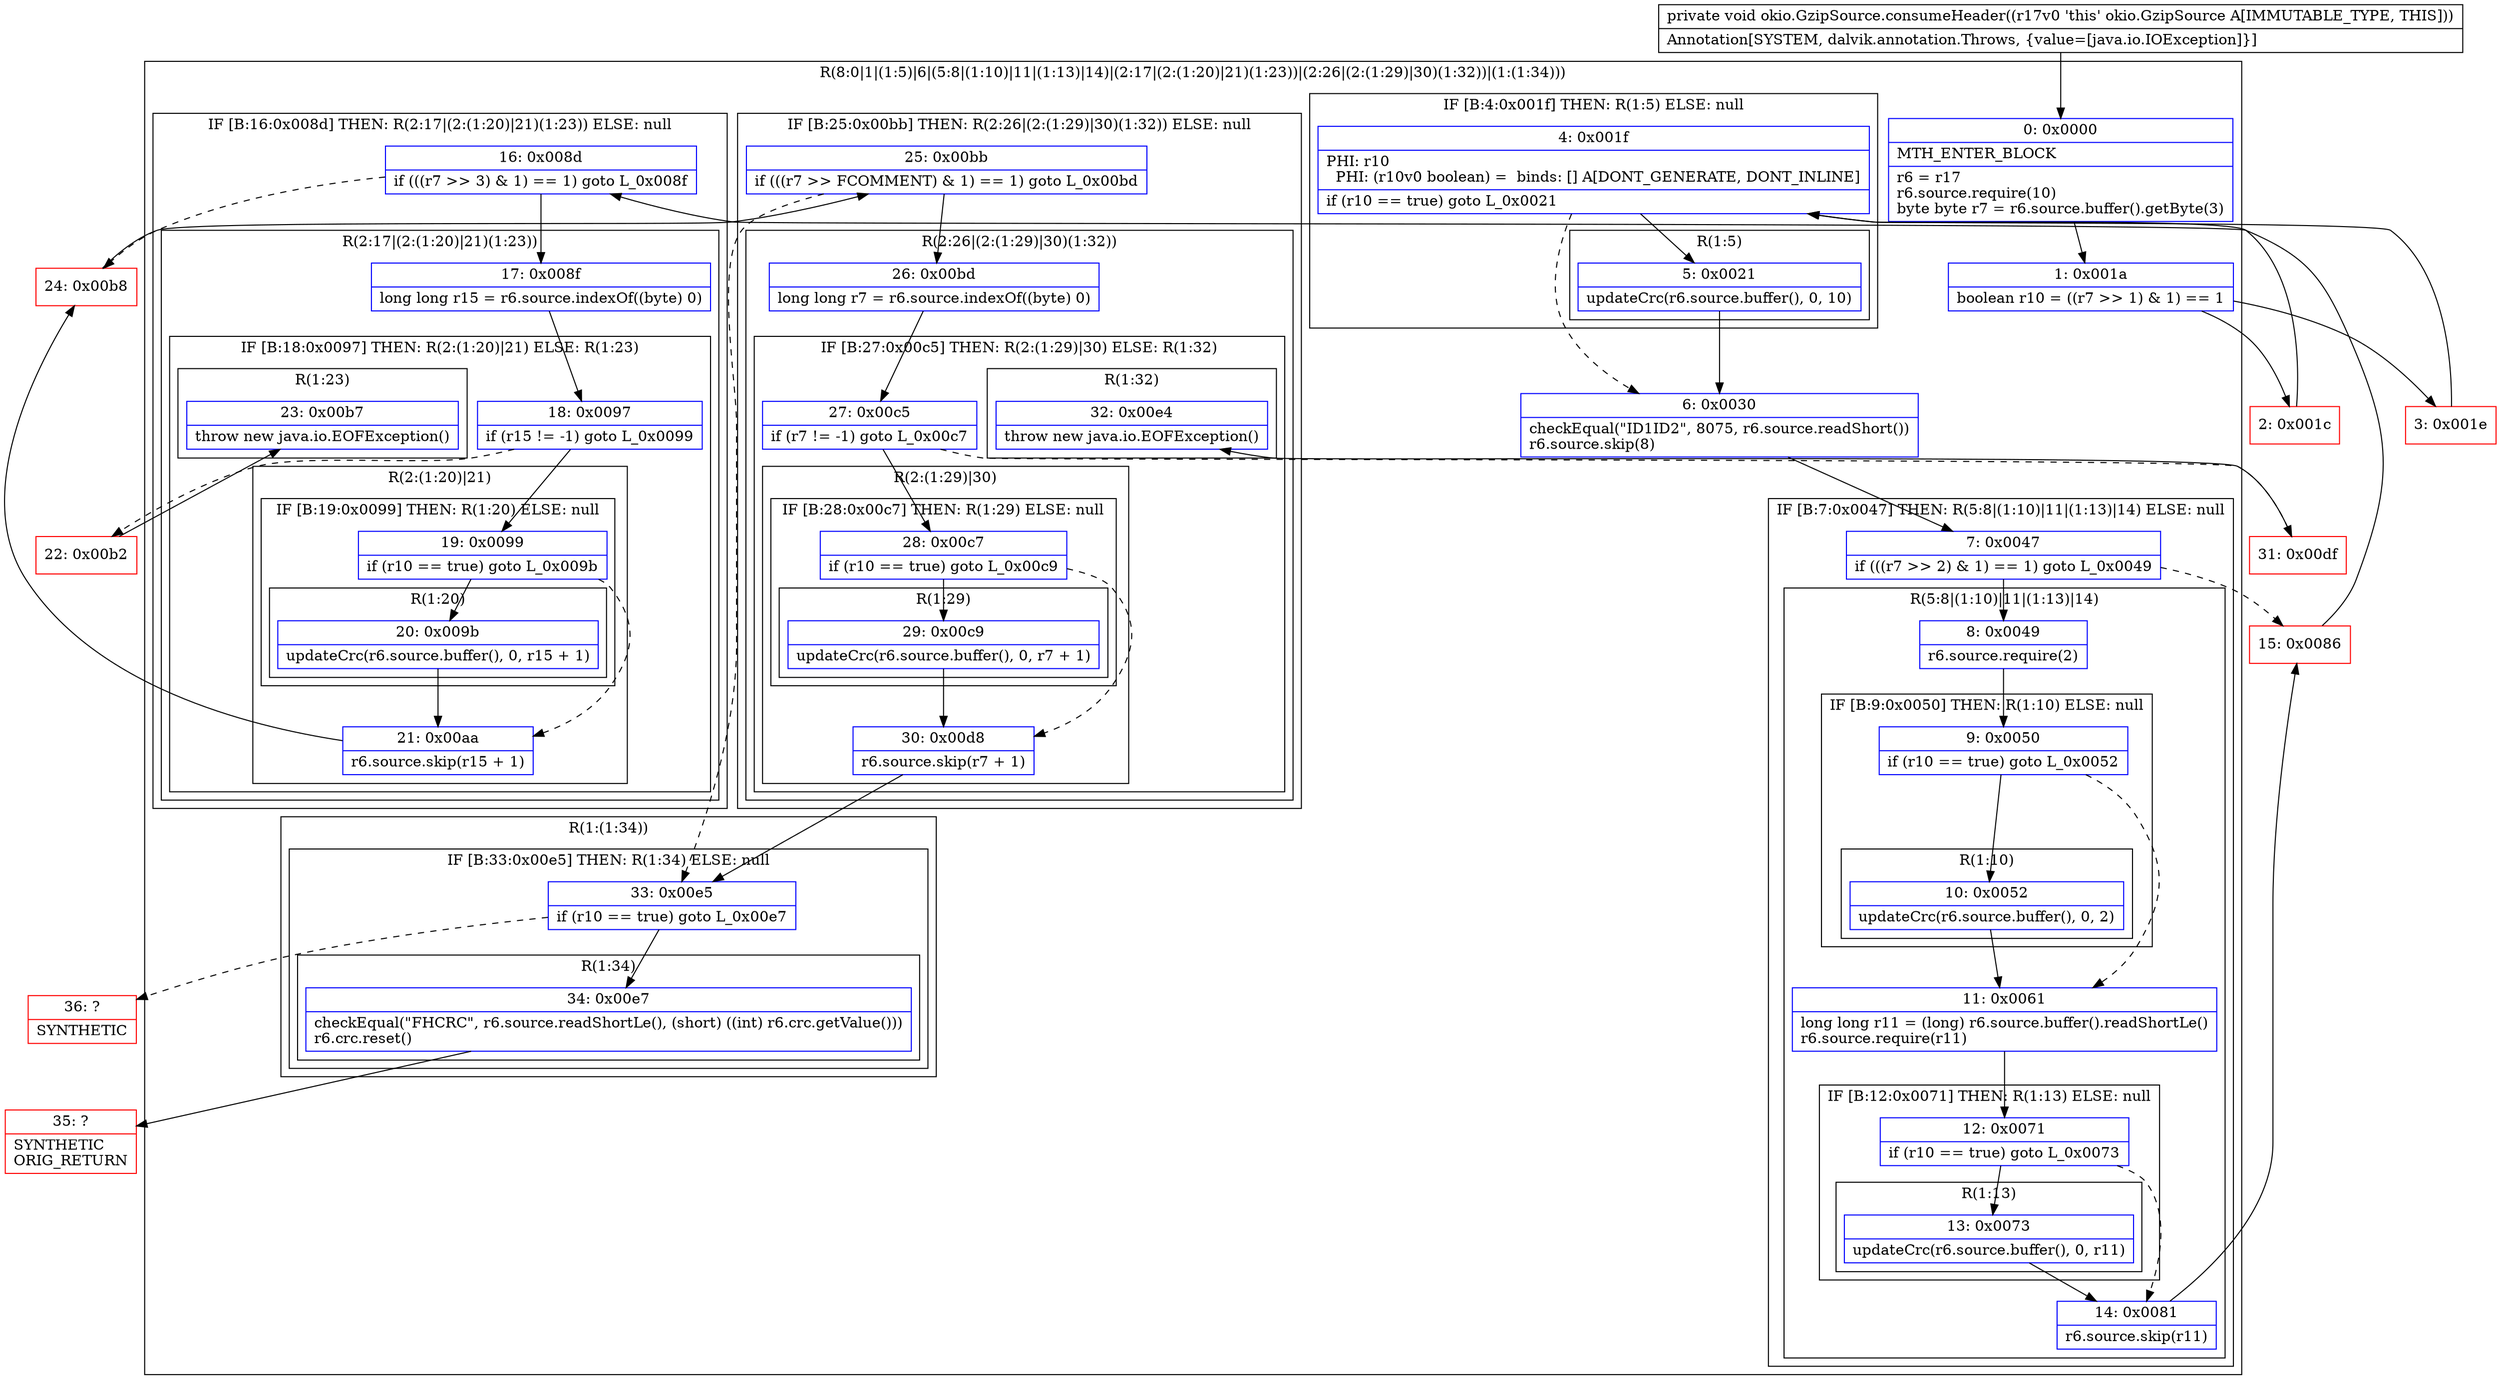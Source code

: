digraph "CFG forokio.GzipSource.consumeHeader()V" {
subgraph cluster_Region_1136262327 {
label = "R(8:0|1|(1:5)|6|(5:8|(1:10)|11|(1:13)|14)|(2:17|(2:(1:20)|21)(1:23))|(2:26|(2:(1:29)|30)(1:32))|(1:(1:34)))";
node [shape=record,color=blue];
Node_0 [shape=record,label="{0\:\ 0x0000|MTH_ENTER_BLOCK\l|r6 = r17\lr6.source.require(10)\lbyte byte r7 = r6.source.buffer().getByte(3)\l}"];
Node_1 [shape=record,label="{1\:\ 0x001a|boolean r10 = ((r7 \>\> 1) & 1) == 1\l}"];
subgraph cluster_IfRegion_23986708 {
label = "IF [B:4:0x001f] THEN: R(1:5) ELSE: null";
node [shape=record,color=blue];
Node_4 [shape=record,label="{4\:\ 0x001f|PHI: r10 \l  PHI: (r10v0 boolean) =  binds: [] A[DONT_GENERATE, DONT_INLINE]\l|if (r10 == true) goto L_0x0021\l}"];
subgraph cluster_Region_974602478 {
label = "R(1:5)";
node [shape=record,color=blue];
Node_5 [shape=record,label="{5\:\ 0x0021|updateCrc(r6.source.buffer(), 0, 10)\l}"];
}
}
Node_6 [shape=record,label="{6\:\ 0x0030|checkEqual(\"ID1ID2\", 8075, r6.source.readShort())\lr6.source.skip(8)\l}"];
subgraph cluster_IfRegion_428957882 {
label = "IF [B:7:0x0047] THEN: R(5:8|(1:10)|11|(1:13)|14) ELSE: null";
node [shape=record,color=blue];
Node_7 [shape=record,label="{7\:\ 0x0047|if (((r7 \>\> 2) & 1) == 1) goto L_0x0049\l}"];
subgraph cluster_Region_1780474663 {
label = "R(5:8|(1:10)|11|(1:13)|14)";
node [shape=record,color=blue];
Node_8 [shape=record,label="{8\:\ 0x0049|r6.source.require(2)\l}"];
subgraph cluster_IfRegion_333981235 {
label = "IF [B:9:0x0050] THEN: R(1:10) ELSE: null";
node [shape=record,color=blue];
Node_9 [shape=record,label="{9\:\ 0x0050|if (r10 == true) goto L_0x0052\l}"];
subgraph cluster_Region_1205288673 {
label = "R(1:10)";
node [shape=record,color=blue];
Node_10 [shape=record,label="{10\:\ 0x0052|updateCrc(r6.source.buffer(), 0, 2)\l}"];
}
}
Node_11 [shape=record,label="{11\:\ 0x0061|long long r11 = (long) r6.source.buffer().readShortLe()\lr6.source.require(r11)\l}"];
subgraph cluster_IfRegion_26581151 {
label = "IF [B:12:0x0071] THEN: R(1:13) ELSE: null";
node [shape=record,color=blue];
Node_12 [shape=record,label="{12\:\ 0x0071|if (r10 == true) goto L_0x0073\l}"];
subgraph cluster_Region_823374338 {
label = "R(1:13)";
node [shape=record,color=blue];
Node_13 [shape=record,label="{13\:\ 0x0073|updateCrc(r6.source.buffer(), 0, r11)\l}"];
}
}
Node_14 [shape=record,label="{14\:\ 0x0081|r6.source.skip(r11)\l}"];
}
}
subgraph cluster_IfRegion_746046210 {
label = "IF [B:16:0x008d] THEN: R(2:17|(2:(1:20)|21)(1:23)) ELSE: null";
node [shape=record,color=blue];
Node_16 [shape=record,label="{16\:\ 0x008d|if (((r7 \>\> 3) & 1) == 1) goto L_0x008f\l}"];
subgraph cluster_Region_831382463 {
label = "R(2:17|(2:(1:20)|21)(1:23))";
node [shape=record,color=blue];
Node_17 [shape=record,label="{17\:\ 0x008f|long long r15 = r6.source.indexOf((byte) 0)\l}"];
subgraph cluster_IfRegion_482927597 {
label = "IF [B:18:0x0097] THEN: R(2:(1:20)|21) ELSE: R(1:23)";
node [shape=record,color=blue];
Node_18 [shape=record,label="{18\:\ 0x0097|if (r15 != \-1) goto L_0x0099\l}"];
subgraph cluster_Region_877755913 {
label = "R(2:(1:20)|21)";
node [shape=record,color=blue];
subgraph cluster_IfRegion_2081224566 {
label = "IF [B:19:0x0099] THEN: R(1:20) ELSE: null";
node [shape=record,color=blue];
Node_19 [shape=record,label="{19\:\ 0x0099|if (r10 == true) goto L_0x009b\l}"];
subgraph cluster_Region_226947553 {
label = "R(1:20)";
node [shape=record,color=blue];
Node_20 [shape=record,label="{20\:\ 0x009b|updateCrc(r6.source.buffer(), 0, r15 + 1)\l}"];
}
}
Node_21 [shape=record,label="{21\:\ 0x00aa|r6.source.skip(r15 + 1)\l}"];
}
subgraph cluster_Region_117751682 {
label = "R(1:23)";
node [shape=record,color=blue];
Node_23 [shape=record,label="{23\:\ 0x00b7|throw new java.io.EOFException()\l}"];
}
}
}
}
subgraph cluster_IfRegion_230558544 {
label = "IF [B:25:0x00bb] THEN: R(2:26|(2:(1:29)|30)(1:32)) ELSE: null";
node [shape=record,color=blue];
Node_25 [shape=record,label="{25\:\ 0x00bb|if (((r7 \>\> FCOMMENT) & 1) == 1) goto L_0x00bd\l}"];
subgraph cluster_Region_1920235618 {
label = "R(2:26|(2:(1:29)|30)(1:32))";
node [shape=record,color=blue];
Node_26 [shape=record,label="{26\:\ 0x00bd|long long r7 = r6.source.indexOf((byte) 0)\l}"];
subgraph cluster_IfRegion_1775801885 {
label = "IF [B:27:0x00c5] THEN: R(2:(1:29)|30) ELSE: R(1:32)";
node [shape=record,color=blue];
Node_27 [shape=record,label="{27\:\ 0x00c5|if (r7 != \-1) goto L_0x00c7\l}"];
subgraph cluster_Region_1617633464 {
label = "R(2:(1:29)|30)";
node [shape=record,color=blue];
subgraph cluster_IfRegion_218309697 {
label = "IF [B:28:0x00c7] THEN: R(1:29) ELSE: null";
node [shape=record,color=blue];
Node_28 [shape=record,label="{28\:\ 0x00c7|if (r10 == true) goto L_0x00c9\l}"];
subgraph cluster_Region_2112718411 {
label = "R(1:29)";
node [shape=record,color=blue];
Node_29 [shape=record,label="{29\:\ 0x00c9|updateCrc(r6.source.buffer(), 0, r7 + 1)\l}"];
}
}
Node_30 [shape=record,label="{30\:\ 0x00d8|r6.source.skip(r7 + 1)\l}"];
}
subgraph cluster_Region_939535855 {
label = "R(1:32)";
node [shape=record,color=blue];
Node_32 [shape=record,label="{32\:\ 0x00e4|throw new java.io.EOFException()\l}"];
}
}
}
}
subgraph cluster_Region_948963889 {
label = "R(1:(1:34))";
node [shape=record,color=blue];
subgraph cluster_IfRegion_1602765420 {
label = "IF [B:33:0x00e5] THEN: R(1:34) ELSE: null";
node [shape=record,color=blue];
Node_33 [shape=record,label="{33\:\ 0x00e5|if (r10 == true) goto L_0x00e7\l}"];
subgraph cluster_Region_1179519988 {
label = "R(1:34)";
node [shape=record,color=blue];
Node_34 [shape=record,label="{34\:\ 0x00e7|checkEqual(\"FHCRC\", r6.source.readShortLe(), (short) ((int) r6.crc.getValue()))\lr6.crc.reset()\l}"];
}
}
}
}
Node_2 [shape=record,color=red,label="{2\:\ 0x001c}"];
Node_3 [shape=record,color=red,label="{3\:\ 0x001e}"];
Node_15 [shape=record,color=red,label="{15\:\ 0x0086}"];
Node_22 [shape=record,color=red,label="{22\:\ 0x00b2}"];
Node_24 [shape=record,color=red,label="{24\:\ 0x00b8}"];
Node_31 [shape=record,color=red,label="{31\:\ 0x00df}"];
Node_35 [shape=record,color=red,label="{35\:\ ?|SYNTHETIC\lORIG_RETURN\l}"];
Node_36 [shape=record,color=red,label="{36\:\ ?|SYNTHETIC\l}"];
MethodNode[shape=record,label="{private void okio.GzipSource.consumeHeader((r17v0 'this' okio.GzipSource A[IMMUTABLE_TYPE, THIS]))  | Annotation[SYSTEM, dalvik.annotation.Throws, \{value=[java.io.IOException]\}]\l}"];
MethodNode -> Node_0;
Node_0 -> Node_1;
Node_1 -> Node_2;
Node_1 -> Node_3;
Node_4 -> Node_5;
Node_4 -> Node_6[style=dashed];
Node_5 -> Node_6;
Node_6 -> Node_7;
Node_7 -> Node_8;
Node_7 -> Node_15[style=dashed];
Node_8 -> Node_9;
Node_9 -> Node_10;
Node_9 -> Node_11[style=dashed];
Node_10 -> Node_11;
Node_11 -> Node_12;
Node_12 -> Node_13;
Node_12 -> Node_14[style=dashed];
Node_13 -> Node_14;
Node_14 -> Node_15;
Node_16 -> Node_17;
Node_16 -> Node_24[style=dashed];
Node_17 -> Node_18;
Node_18 -> Node_19;
Node_18 -> Node_22[style=dashed];
Node_19 -> Node_20;
Node_19 -> Node_21[style=dashed];
Node_20 -> Node_21;
Node_21 -> Node_24;
Node_25 -> Node_26;
Node_25 -> Node_33[style=dashed];
Node_26 -> Node_27;
Node_27 -> Node_28;
Node_27 -> Node_31[style=dashed];
Node_28 -> Node_29;
Node_28 -> Node_30[style=dashed];
Node_29 -> Node_30;
Node_30 -> Node_33;
Node_33 -> Node_34;
Node_33 -> Node_36[style=dashed];
Node_34 -> Node_35;
Node_2 -> Node_4;
Node_3 -> Node_4;
Node_15 -> Node_16;
Node_22 -> Node_23;
Node_24 -> Node_25;
Node_31 -> Node_32;
}

